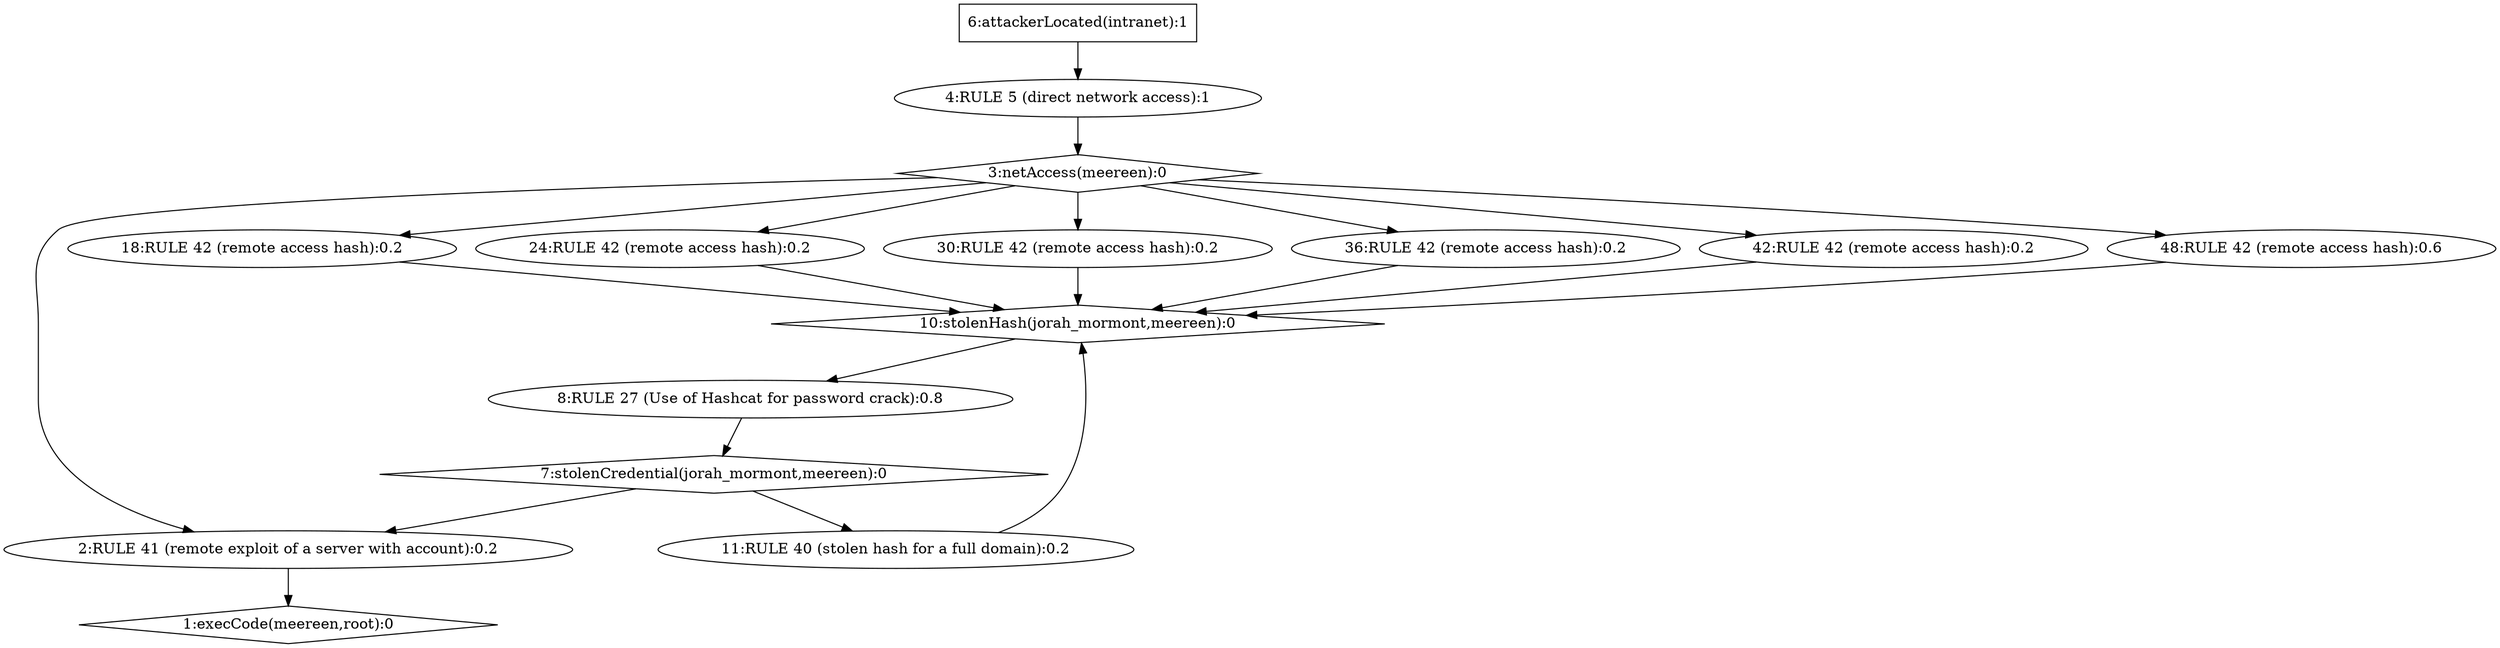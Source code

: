 strict digraph G {
  1 [ label="1:execCode(meereen,root):0" shape="diamond" ];
  2 [ label="2:RULE 41 (remote exploit of a server with account):0.2" shape="ellipse" ];
  3 [ label="3:netAccess(meereen):0" shape="diamond" ];
  4 [ label="4:RULE 5 (direct network access):1" shape="ellipse" ];
  5 [ label="6:attackerLocated(intranet):1" shape="box" ];
  6 [ label="7:stolenCredential(jorah_mormont,meereen):0" shape="diamond" ];
  7 [ label="8:RULE 27 (Use of Hashcat for password crack):0.8" shape="ellipse" ];
  8 [ label="10:stolenHash(jorah_mormont,meereen):0" shape="diamond" ];
  9 [ label="11:RULE 40 (stolen hash for a full domain):0.2" shape="ellipse" ];
  10 [ label="18:RULE 42 (remote access hash):0.2" shape="ellipse" ];
  11 [ label="24:RULE 42 (remote access hash):0.2" shape="ellipse" ];
  12 [ label="30:RULE 42 (remote access hash):0.2" shape="ellipse" ];
  13 [ label="36:RULE 42 (remote access hash):0.2" shape="ellipse" ];
  14 [ label="42:RULE 42 (remote access hash):0.2" shape="ellipse" ];
  15 [ label="48:RULE 42 (remote access hash):0.6" shape="ellipse" ];
  5 -> 4 [ color="black" ];
  4 -> 3 [ color="black" ];
  3 -> 2 [ color="black" ];
  6 -> 9 [ color="black" ];
  9 -> 8 [ color="black" ];
  3 -> 10 [ color="black" ];
  10 -> 8 [ color="black" ];
  3 -> 11 [ color="black" ];
  11 -> 8 [ color="black" ];
  3 -> 12 [ color="black" ];
  12 -> 8 [ color="black" ];
  3 -> 13 [ color="black" ];
  13 -> 8 [ color="black" ];
  3 -> 14 [ color="black" ];
  14 -> 8 [ color="black" ];
  3 -> 15 [ color="black" ];
  15 -> 8 [ color="black" ];
  8 -> 7 [ color="black" ];
  7 -> 6 [ color="black" ];
  6 -> 2 [ color="black" ];
  2 -> 1 [ color="black" ];
}
